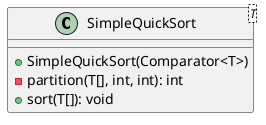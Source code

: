 @startuml

    class SimpleQuickSort<T> {
        +SimpleQuickSort(Comparator<T>)
        -partition(T[], int, int): int
        +sort(T[]): void
    }

@enduml
